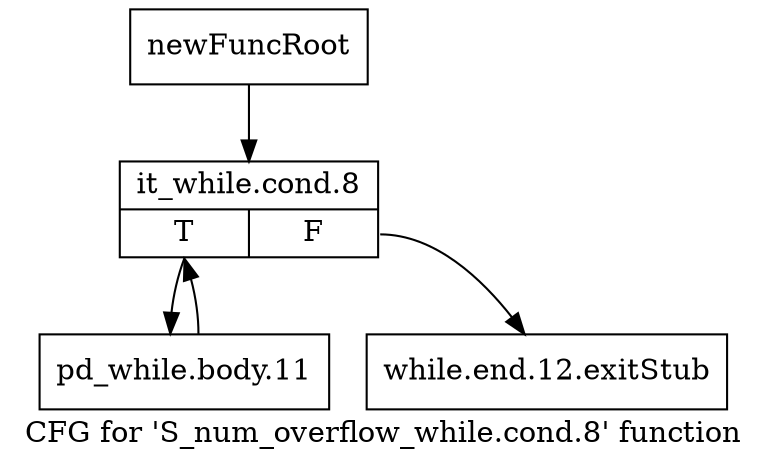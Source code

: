 digraph "CFG for 'S_num_overflow_while.cond.8' function" {
	label="CFG for 'S_num_overflow_while.cond.8' function";

	Node0x4f37fa0 [shape=record,label="{newFuncRoot}"];
	Node0x4f37fa0 -> Node0x4f384b0;
	Node0x4f37ff0 [shape=record,label="{while.end.12.exitStub}"];
	Node0x4f384b0 [shape=record,label="{it_while.cond.8|{<s0>T|<s1>F}}"];
	Node0x4f384b0:s0 -> Node0x4f38500;
	Node0x4f384b0:s1 -> Node0x4f37ff0;
	Node0x4f38500 [shape=record,label="{pd_while.body.11}"];
	Node0x4f38500 -> Node0x4f384b0;
}
